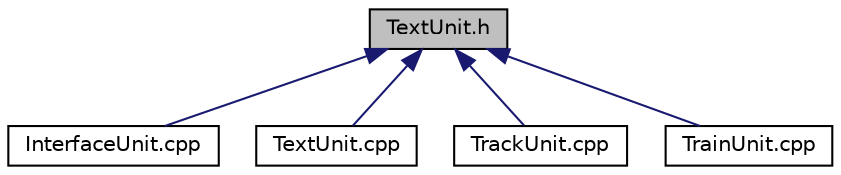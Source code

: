 digraph "TextUnit.h"
{
 // INTERACTIVE_SVG=YES
 // LATEX_PDF_SIZE
  edge [fontname="Helvetica",fontsize="10",labelfontname="Helvetica",labelfontsize="10"];
  node [fontname="Helvetica",fontsize="10",shape=record];
  Node1 [label="TextUnit.h",height=0.2,width=0.4,color="black", fillcolor="grey75", style="filled", fontcolor="black",tooltip=" "];
  Node1 -> Node2 [dir="back",color="midnightblue",fontsize="10",style="solid",fontname="Helvetica"];
  Node2 [label="InterfaceUnit.cpp",height=0.2,width=0.4,color="black", fillcolor="white", style="filled",URL="$_interface_unit_8cpp.html",tooltip=" "];
  Node1 -> Node3 [dir="back",color="midnightblue",fontsize="10",style="solid",fontname="Helvetica"];
  Node3 [label="TextUnit.cpp",height=0.2,width=0.4,color="black", fillcolor="white", style="filled",URL="$_text_unit_8cpp.html",tooltip=" "];
  Node1 -> Node4 [dir="back",color="midnightblue",fontsize="10",style="solid",fontname="Helvetica"];
  Node4 [label="TrackUnit.cpp",height=0.2,width=0.4,color="black", fillcolor="white", style="filled",URL="$_track_unit_8cpp.html",tooltip=" "];
  Node1 -> Node5 [dir="back",color="midnightblue",fontsize="10",style="solid",fontname="Helvetica"];
  Node5 [label="TrainUnit.cpp",height=0.2,width=0.4,color="black", fillcolor="white", style="filled",URL="$_train_unit_8cpp.html",tooltip=" "];
}
